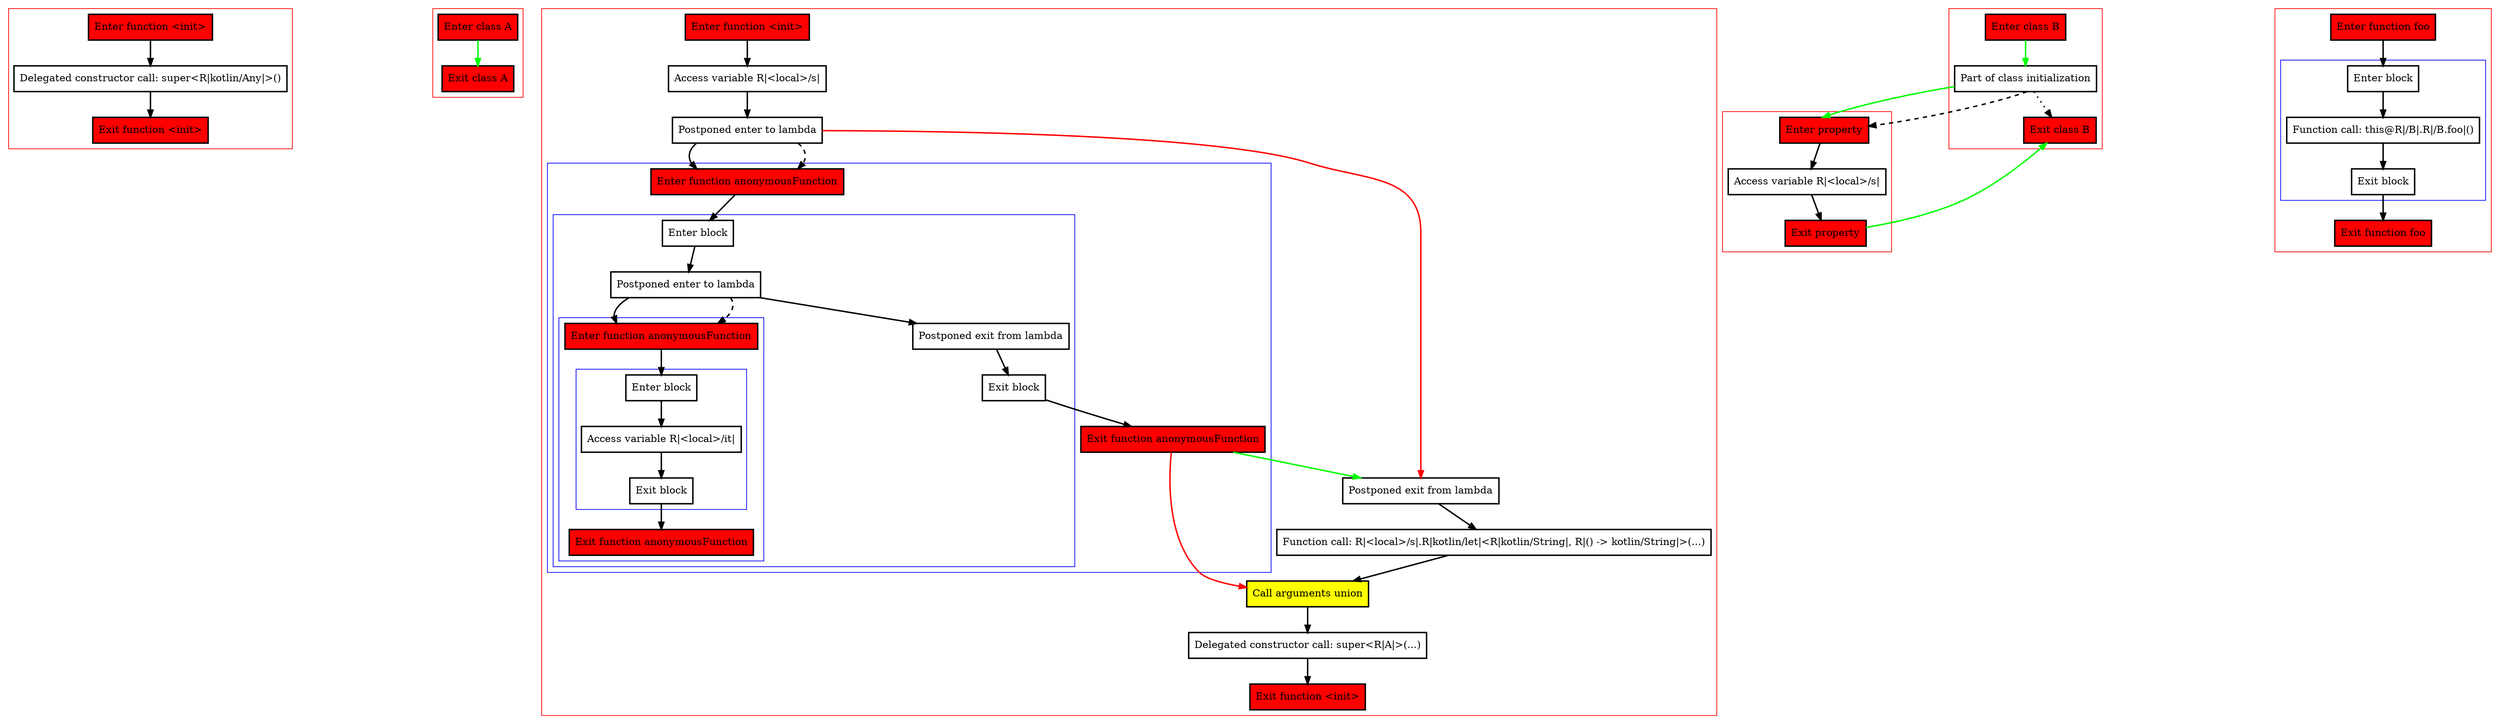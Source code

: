digraph postponedLambdaInConstructor_kt {
    graph [nodesep=3]
    node [shape=box penwidth=2]
    edge [penwidth=2]

    subgraph cluster_0 {
        color=red
        0 [label="Enter function <init>" style="filled" fillcolor=red];
        1 [label="Delegated constructor call: super<R|kotlin/Any|>()"];
        2 [label="Exit function <init>" style="filled" fillcolor=red];
    }
    0 -> {1};
    1 -> {2};

    subgraph cluster_1 {
        color=red
        3 [label="Enter class A" style="filled" fillcolor=red];
        4 [label="Exit class A" style="filled" fillcolor=red];
    }
    3 -> {4} [color=green];

    subgraph cluster_2 {
        color=red
        5 [label="Enter function <init>" style="filled" fillcolor=red];
        6 [label="Access variable R|<local>/s|"];
        7 [label="Postponed enter to lambda"];
        subgraph cluster_3 {
            color=blue
            13 [label="Enter function anonymousFunction" style="filled" fillcolor=red];
            subgraph cluster_4 {
                color=blue
                14 [label="Enter block"];
                15 [label="Postponed enter to lambda"];
                subgraph cluster_5 {
                    color=blue
                    19 [label="Enter function anonymousFunction" style="filled" fillcolor=red];
                    subgraph cluster_6 {
                        color=blue
                        20 [label="Enter block"];
                        21 [label="Access variable R|<local>/it|"];
                        22 [label="Exit block"];
                    }
                    23 [label="Exit function anonymousFunction" style="filled" fillcolor=red];
                }
                16 [label="Postponed exit from lambda"];
                17 [label="Exit block"];
            }
            18 [label="Exit function anonymousFunction" style="filled" fillcolor=red];
        }
        8 [label="Postponed exit from lambda"];
        9 [label="Function call: R|<local>/s|.R|kotlin/let|<R|kotlin/String|, R|() -> kotlin/String|>(...)"];
        10 [label="Call arguments union" style="filled" fillcolor=yellow];
        11 [label="Delegated constructor call: super<R|A|>(...)"];
        12 [label="Exit function <init>" style="filled" fillcolor=red];
    }
    5 -> {6};
    6 -> {7};
    7 -> {13};
    7 -> {8} [color=red];
    7 -> {13} [style=dashed];
    8 -> {9};
    9 -> {10};
    10 -> {11};
    11 -> {12};
    13 -> {14};
    14 -> {15};
    15 -> {16 19};
    15 -> {19} [style=dashed];
    16 -> {17};
    17 -> {18};
    18 -> {10} [color=red];
    18 -> {8} [color=green];
    19 -> {20};
    20 -> {21};
    21 -> {22};
    22 -> {23};

    subgraph cluster_7 {
        color=red
        24 [label="Enter property" style="filled" fillcolor=red];
        25 [label="Access variable R|<local>/s|"];
        26 [label="Exit property" style="filled" fillcolor=red];
    }
    24 -> {25};
    25 -> {26};
    26 -> {34} [color=green];

    subgraph cluster_8 {
        color=red
        27 [label="Enter function foo" style="filled" fillcolor=red];
        subgraph cluster_9 {
            color=blue
            28 [label="Enter block"];
            29 [label="Function call: this@R|/B|.R|/B.foo|()"];
            30 [label="Exit block"];
        }
        31 [label="Exit function foo" style="filled" fillcolor=red];
    }
    27 -> {28};
    28 -> {29};
    29 -> {30};
    30 -> {31};

    subgraph cluster_10 {
        color=red
        32 [label="Enter class B" style="filled" fillcolor=red];
        33 [label="Part of class initialization"];
        34 [label="Exit class B" style="filled" fillcolor=red];
    }
    32 -> {33} [color=green];
    33 -> {34} [style=dotted];
    33 -> {24} [color=green];
    33 -> {24} [style=dashed];

}
